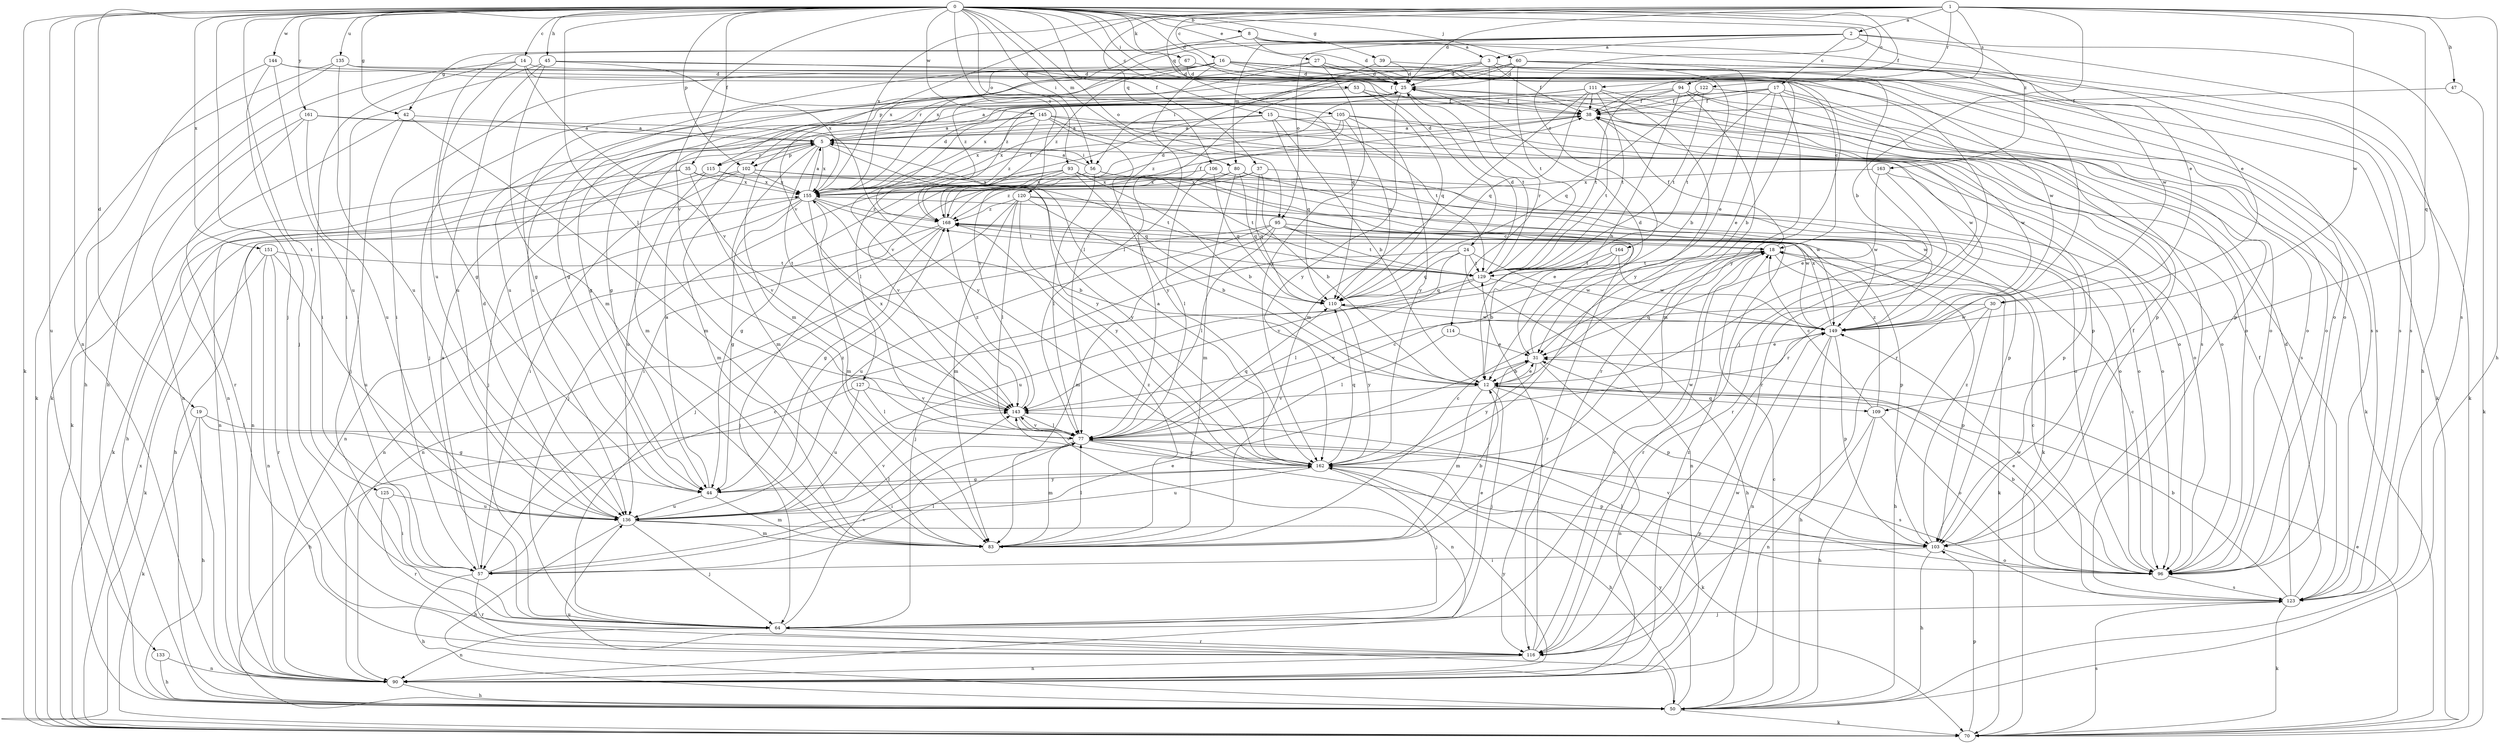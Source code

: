 strict digraph  {
0;
1;
2;
3;
5;
8;
12;
14;
15;
16;
17;
18;
19;
24;
25;
27;
30;
31;
35;
37;
38;
39;
42;
44;
45;
47;
50;
53;
56;
57;
60;
64;
67;
70;
77;
80;
83;
90;
93;
94;
95;
96;
102;
103;
105;
106;
109;
110;
111;
114;
115;
116;
120;
122;
123;
125;
127;
129;
133;
135;
136;
143;
144;
145;
149;
151;
155;
161;
162;
163;
164;
168;
0 -> 8  [label=b];
0 -> 14  [label=c];
0 -> 15  [label=c];
0 -> 19  [label=d];
0 -> 24  [label=d];
0 -> 25  [label=d];
0 -> 27  [label=e];
0 -> 35  [label=f];
0 -> 37  [label=f];
0 -> 38  [label=f];
0 -> 39  [label=g];
0 -> 42  [label=g];
0 -> 45  [label=h];
0 -> 53  [label=i];
0 -> 56  [label=i];
0 -> 60  [label=j];
0 -> 64  [label=j];
0 -> 67  [label=k];
0 -> 70  [label=k];
0 -> 77  [label=l];
0 -> 80  [label=m];
0 -> 90  [label=n];
0 -> 93  [label=o];
0 -> 94  [label=o];
0 -> 95  [label=o];
0 -> 102  [label=p];
0 -> 120  [label=s];
0 -> 125  [label=t];
0 -> 133  [label=u];
0 -> 135  [label=u];
0 -> 143  [label=v];
0 -> 144  [label=w];
0 -> 145  [label=w];
0 -> 151  [label=x];
0 -> 161  [label=y];
0 -> 163  [label=z];
0 -> 164  [label=z];
1 -> 2  [label=a];
1 -> 12  [label=b];
1 -> 16  [label=c];
1 -> 25  [label=d];
1 -> 47  [label=h];
1 -> 50  [label=h];
1 -> 105  [label=q];
1 -> 106  [label=q];
1 -> 109  [label=q];
1 -> 111  [label=r];
1 -> 122  [label=s];
1 -> 143  [label=v];
1 -> 149  [label=w];
1 -> 155  [label=x];
2 -> 3  [label=a];
2 -> 17  [label=c];
2 -> 30  [label=e];
2 -> 50  [label=h];
2 -> 80  [label=m];
2 -> 95  [label=o];
2 -> 123  [label=s];
2 -> 136  [label=u];
2 -> 155  [label=x];
3 -> 25  [label=d];
3 -> 38  [label=f];
3 -> 56  [label=i];
3 -> 64  [label=j];
3 -> 114  [label=r];
3 -> 115  [label=r];
3 -> 123  [label=s];
5 -> 56  [label=i];
5 -> 64  [label=j];
5 -> 83  [label=m];
5 -> 96  [label=o];
5 -> 102  [label=p];
5 -> 115  [label=r];
5 -> 127  [label=t];
5 -> 155  [label=x];
5 -> 162  [label=y];
8 -> 3  [label=a];
8 -> 25  [label=d];
8 -> 30  [label=e];
8 -> 42  [label=g];
8 -> 149  [label=w];
8 -> 155  [label=x];
12 -> 31  [label=e];
12 -> 64  [label=j];
12 -> 83  [label=m];
12 -> 90  [label=n];
12 -> 109  [label=q];
12 -> 143  [label=v];
14 -> 25  [label=d];
14 -> 44  [label=g];
14 -> 57  [label=i];
14 -> 70  [label=k];
14 -> 110  [label=q];
14 -> 143  [label=v];
15 -> 5  [label=a];
15 -> 12  [label=b];
15 -> 77  [label=l];
15 -> 90  [label=n];
15 -> 96  [label=o];
15 -> 110  [label=q];
15 -> 129  [label=t];
16 -> 12  [label=b];
16 -> 25  [label=d];
16 -> 57  [label=i];
16 -> 77  [label=l];
16 -> 102  [label=p];
16 -> 123  [label=s];
16 -> 136  [label=u];
16 -> 149  [label=w];
16 -> 162  [label=y];
16 -> 168  [label=z];
17 -> 31  [label=e];
17 -> 38  [label=f];
17 -> 44  [label=g];
17 -> 83  [label=m];
17 -> 96  [label=o];
17 -> 103  [label=p];
17 -> 129  [label=t];
17 -> 155  [label=x];
18 -> 38  [label=f];
18 -> 70  [label=k];
18 -> 116  [label=r];
18 -> 129  [label=t];
19 -> 44  [label=g];
19 -> 50  [label=h];
19 -> 70  [label=k];
19 -> 77  [label=l];
24 -> 64  [label=j];
24 -> 90  [label=n];
24 -> 110  [label=q];
24 -> 129  [label=t];
24 -> 143  [label=v];
24 -> 149  [label=w];
25 -> 38  [label=f];
25 -> 64  [label=j];
25 -> 103  [label=p];
25 -> 129  [label=t];
25 -> 162  [label=y];
27 -> 25  [label=d];
27 -> 44  [label=g];
27 -> 70  [label=k];
27 -> 116  [label=r];
27 -> 123  [label=s];
27 -> 162  [label=y];
27 -> 168  [label=z];
30 -> 50  [label=h];
30 -> 103  [label=p];
30 -> 143  [label=v];
30 -> 149  [label=w];
31 -> 12  [label=b];
31 -> 25  [label=d];
31 -> 103  [label=p];
31 -> 162  [label=y];
35 -> 70  [label=k];
35 -> 90  [label=n];
35 -> 96  [label=o];
35 -> 143  [label=v];
35 -> 155  [label=x];
37 -> 12  [label=b];
37 -> 57  [label=i];
37 -> 96  [label=o];
37 -> 110  [label=q];
37 -> 155  [label=x];
38 -> 5  [label=a];
38 -> 129  [label=t];
38 -> 143  [label=v];
38 -> 149  [label=w];
39 -> 25  [label=d];
39 -> 77  [label=l];
39 -> 116  [label=r];
42 -> 5  [label=a];
42 -> 64  [label=j];
42 -> 70  [label=k];
42 -> 83  [label=m];
44 -> 5  [label=a];
44 -> 83  [label=m];
44 -> 136  [label=u];
44 -> 162  [label=y];
44 -> 168  [label=z];
45 -> 25  [label=d];
45 -> 57  [label=i];
45 -> 83  [label=m];
45 -> 96  [label=o];
45 -> 136  [label=u];
45 -> 155  [label=x];
47 -> 38  [label=f];
47 -> 70  [label=k];
50 -> 18  [label=c];
50 -> 70  [label=k];
50 -> 136  [label=u];
50 -> 162  [label=y];
53 -> 5  [label=a];
53 -> 38  [label=f];
53 -> 96  [label=o];
53 -> 110  [label=q];
56 -> 5  [label=a];
56 -> 77  [label=l];
56 -> 96  [label=o];
56 -> 149  [label=w];
56 -> 155  [label=x];
57 -> 5  [label=a];
57 -> 18  [label=c];
57 -> 31  [label=e];
57 -> 50  [label=h];
57 -> 77  [label=l];
57 -> 116  [label=r];
60 -> 12  [label=b];
60 -> 25  [label=d];
60 -> 31  [label=e];
60 -> 70  [label=k];
60 -> 77  [label=l];
60 -> 123  [label=s];
60 -> 129  [label=t];
60 -> 136  [label=u];
60 -> 168  [label=z];
64 -> 31  [label=e];
64 -> 90  [label=n];
64 -> 116  [label=r];
64 -> 143  [label=v];
67 -> 18  [label=c];
67 -> 25  [label=d];
67 -> 44  [label=g];
70 -> 31  [label=e];
70 -> 103  [label=p];
70 -> 123  [label=s];
70 -> 155  [label=x];
77 -> 18  [label=c];
77 -> 57  [label=i];
77 -> 70  [label=k];
77 -> 83  [label=m];
77 -> 110  [label=q];
77 -> 123  [label=s];
77 -> 143  [label=v];
77 -> 149  [label=w];
77 -> 162  [label=y];
80 -> 70  [label=k];
80 -> 83  [label=m];
80 -> 110  [label=q];
80 -> 149  [label=w];
80 -> 155  [label=x];
80 -> 168  [label=z];
83 -> 12  [label=b];
83 -> 18  [label=c];
83 -> 77  [label=l];
83 -> 168  [label=z];
90 -> 50  [label=h];
90 -> 162  [label=y];
90 -> 168  [label=z];
93 -> 12  [label=b];
93 -> 44  [label=g];
93 -> 64  [label=j];
93 -> 110  [label=q];
93 -> 129  [label=t];
93 -> 143  [label=v];
93 -> 149  [label=w];
93 -> 155  [label=x];
94 -> 12  [label=b];
94 -> 38  [label=f];
94 -> 83  [label=m];
94 -> 96  [label=o];
94 -> 116  [label=r];
94 -> 123  [label=s];
94 -> 129  [label=t];
95 -> 18  [label=c];
95 -> 77  [label=l];
95 -> 83  [label=m];
95 -> 90  [label=n];
95 -> 103  [label=p];
95 -> 116  [label=r];
95 -> 129  [label=t];
95 -> 136  [label=u];
96 -> 12  [label=b];
96 -> 18  [label=c];
96 -> 31  [label=e];
96 -> 77  [label=l];
96 -> 123  [label=s];
96 -> 143  [label=v];
96 -> 149  [label=w];
102 -> 57  [label=i];
102 -> 83  [label=m];
102 -> 90  [label=n];
102 -> 129  [label=t];
102 -> 155  [label=x];
102 -> 162  [label=y];
103 -> 38  [label=f];
103 -> 50  [label=h];
103 -> 57  [label=i];
103 -> 96  [label=o];
103 -> 168  [label=z];
105 -> 5  [label=a];
105 -> 110  [label=q];
105 -> 116  [label=r];
105 -> 123  [label=s];
105 -> 155  [label=x];
105 -> 162  [label=y];
105 -> 168  [label=z];
106 -> 77  [label=l];
106 -> 96  [label=o];
106 -> 110  [label=q];
106 -> 155  [label=x];
109 -> 18  [label=c];
109 -> 50  [label=h];
109 -> 90  [label=n];
109 -> 96  [label=o];
109 -> 168  [label=z];
110 -> 149  [label=w];
110 -> 162  [label=y];
111 -> 38  [label=f];
111 -> 44  [label=g];
111 -> 70  [label=k];
111 -> 83  [label=m];
111 -> 110  [label=q];
111 -> 129  [label=t];
111 -> 143  [label=v];
111 -> 162  [label=y];
114 -> 31  [label=e];
114 -> 77  [label=l];
115 -> 50  [label=h];
115 -> 103  [label=p];
115 -> 136  [label=u];
115 -> 155  [label=x];
116 -> 18  [label=c];
116 -> 90  [label=n];
116 -> 129  [label=t];
116 -> 149  [label=w];
120 -> 12  [label=b];
120 -> 31  [label=e];
120 -> 64  [label=j];
120 -> 77  [label=l];
120 -> 83  [label=m];
120 -> 149  [label=w];
120 -> 162  [label=y];
120 -> 168  [label=z];
122 -> 38  [label=f];
122 -> 96  [label=o];
122 -> 110  [label=q];
122 -> 129  [label=t];
123 -> 12  [label=b];
123 -> 18  [label=c];
123 -> 25  [label=d];
123 -> 38  [label=f];
123 -> 64  [label=j];
123 -> 70  [label=k];
125 -> 57  [label=i];
125 -> 116  [label=r];
125 -> 136  [label=u];
127 -> 50  [label=h];
127 -> 77  [label=l];
127 -> 136  [label=u];
127 -> 143  [label=v];
129 -> 25  [label=d];
129 -> 50  [label=h];
129 -> 77  [label=l];
129 -> 110  [label=q];
133 -> 50  [label=h];
133 -> 90  [label=n];
135 -> 25  [label=d];
135 -> 50  [label=h];
135 -> 70  [label=k];
135 -> 96  [label=o];
135 -> 136  [label=u];
136 -> 25  [label=d];
136 -> 50  [label=h];
136 -> 64  [label=j];
136 -> 77  [label=l];
136 -> 83  [label=m];
136 -> 103  [label=p];
136 -> 143  [label=v];
143 -> 77  [label=l];
143 -> 90  [label=n];
143 -> 155  [label=x];
143 -> 168  [label=z];
144 -> 25  [label=d];
144 -> 38  [label=f];
144 -> 50  [label=h];
144 -> 64  [label=j];
144 -> 136  [label=u];
145 -> 5  [label=a];
145 -> 83  [label=m];
145 -> 96  [label=o];
145 -> 103  [label=p];
145 -> 149  [label=w];
145 -> 155  [label=x];
145 -> 162  [label=y];
145 -> 168  [label=z];
149 -> 31  [label=e];
149 -> 50  [label=h];
149 -> 90  [label=n];
149 -> 103  [label=p];
149 -> 110  [label=q];
149 -> 155  [label=x];
151 -> 70  [label=k];
151 -> 90  [label=n];
151 -> 116  [label=r];
151 -> 129  [label=t];
151 -> 136  [label=u];
155 -> 5  [label=a];
155 -> 12  [label=b];
155 -> 25  [label=d];
155 -> 38  [label=f];
155 -> 44  [label=g];
155 -> 50  [label=h];
155 -> 83  [label=m];
155 -> 90  [label=n];
155 -> 129  [label=t];
155 -> 168  [label=z];
161 -> 5  [label=a];
161 -> 90  [label=n];
161 -> 116  [label=r];
161 -> 136  [label=u];
161 -> 162  [label=y];
162 -> 5  [label=a];
162 -> 44  [label=g];
162 -> 50  [label=h];
162 -> 64  [label=j];
162 -> 103  [label=p];
162 -> 110  [label=q];
162 -> 136  [label=u];
162 -> 143  [label=v];
163 -> 31  [label=e];
163 -> 103  [label=p];
163 -> 116  [label=r];
163 -> 155  [label=x];
164 -> 12  [label=b];
164 -> 129  [label=t];
164 -> 136  [label=u];
164 -> 149  [label=w];
168 -> 18  [label=c];
168 -> 25  [label=d];
168 -> 38  [label=f];
168 -> 44  [label=g];
168 -> 64  [label=j];
168 -> 90  [label=n];
}
